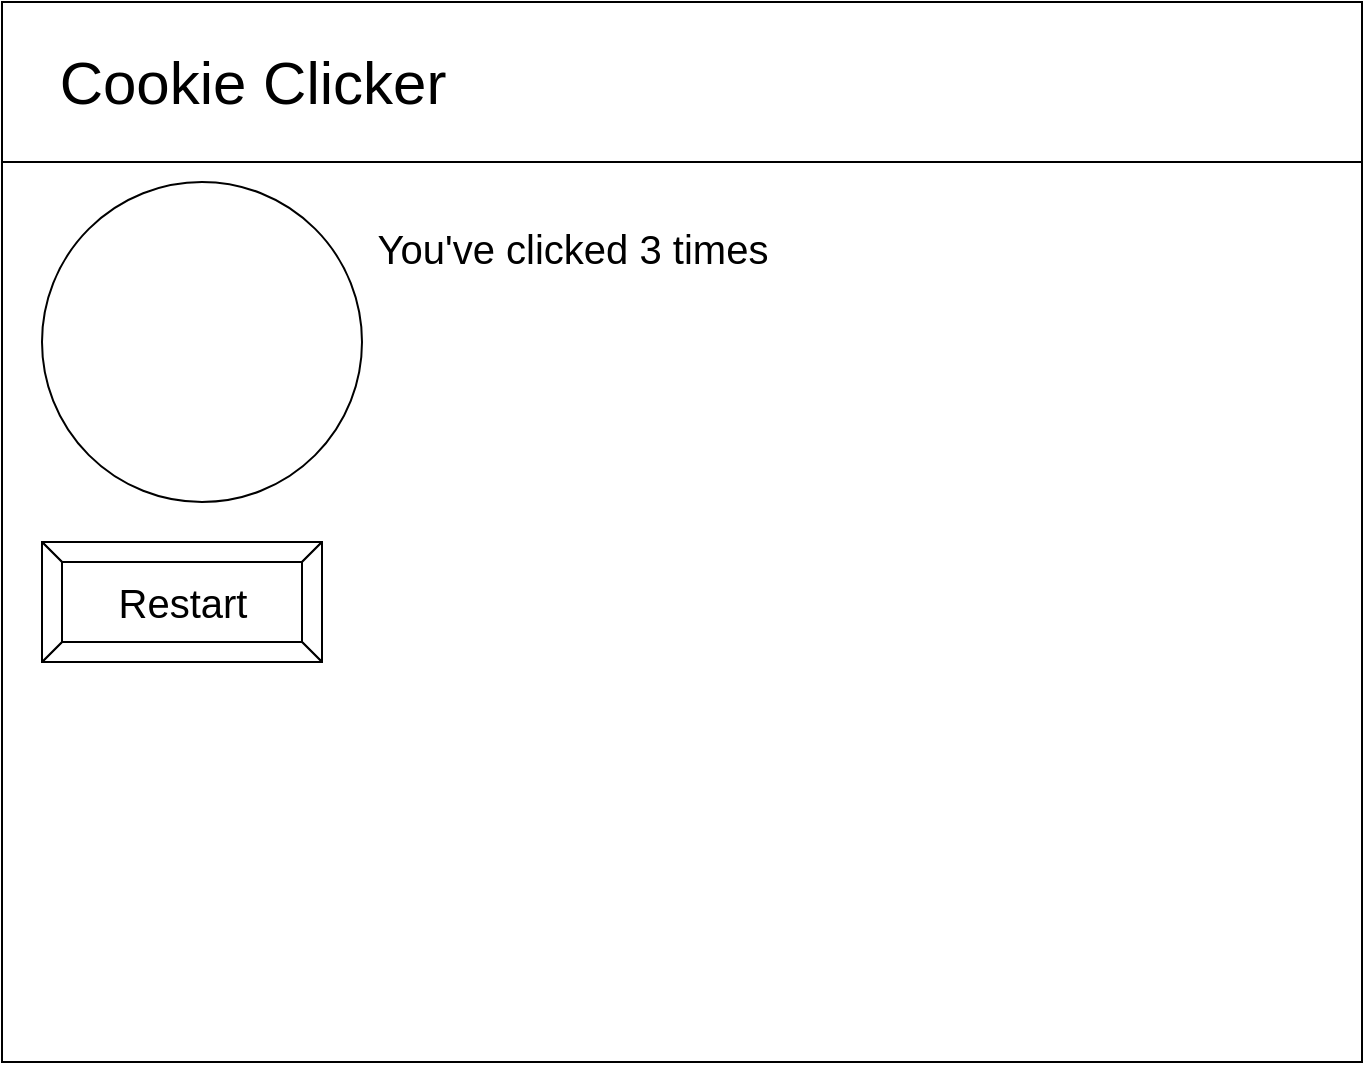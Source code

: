 <mxfile>
    <diagram id="O6tAjGeghVFhxuxSG1Nt" name="Page-1">
        <mxGraphModel dx="754" dy="561" grid="1" gridSize="10" guides="1" tooltips="1" connect="1" arrows="1" fold="1" page="1" pageScale="1" pageWidth="850" pageHeight="1100" math="0" shadow="0">
            <root>
                <mxCell id="0"/>
                <mxCell id="1" parent="0"/>
                <mxCell id="2" value="" style="rounded=0;whiteSpace=wrap;html=1;" parent="1" vertex="1">
                    <mxGeometry x="20" y="10" width="680" height="530" as="geometry"/>
                </mxCell>
                <mxCell id="3" value="" style="rounded=0;whiteSpace=wrap;html=1;" vertex="1" parent="1">
                    <mxGeometry x="20" y="10" width="680" height="80" as="geometry"/>
                </mxCell>
                <mxCell id="4" value="&lt;font style=&quot;font-size: 30px&quot;&gt;Cookie Clicker&lt;/font&gt;" style="text;html=1;align=center;verticalAlign=middle;resizable=0;points=[];autosize=1;strokeColor=none;fillColor=none;" vertex="1" parent="1">
                    <mxGeometry x="40" y="35" width="210" height="30" as="geometry"/>
                </mxCell>
                <mxCell id="5" value="" style="ellipse;whiteSpace=wrap;html=1;aspect=fixed;fontSize=30;" vertex="1" parent="1">
                    <mxGeometry x="40" y="100" width="160" height="160" as="geometry"/>
                </mxCell>
                <mxCell id="6" value="&lt;font style=&quot;font-size: 20px&quot;&gt;You've clicked 3 times&lt;/font&gt;" style="text;html=1;align=center;verticalAlign=middle;resizable=0;points=[];autosize=1;strokeColor=none;fillColor=none;fontSize=30;" vertex="1" parent="1">
                    <mxGeometry x="200" y="110" width="210" height="40" as="geometry"/>
                </mxCell>
                <mxCell id="7" value="Restart" style="labelPosition=center;verticalLabelPosition=middle;align=center;html=1;shape=mxgraph.basic.button;dx=10;fontSize=20;" vertex="1" parent="1">
                    <mxGeometry x="40" y="280" width="140" height="60" as="geometry"/>
                </mxCell>
            </root>
        </mxGraphModel>
    </diagram>
</mxfile>